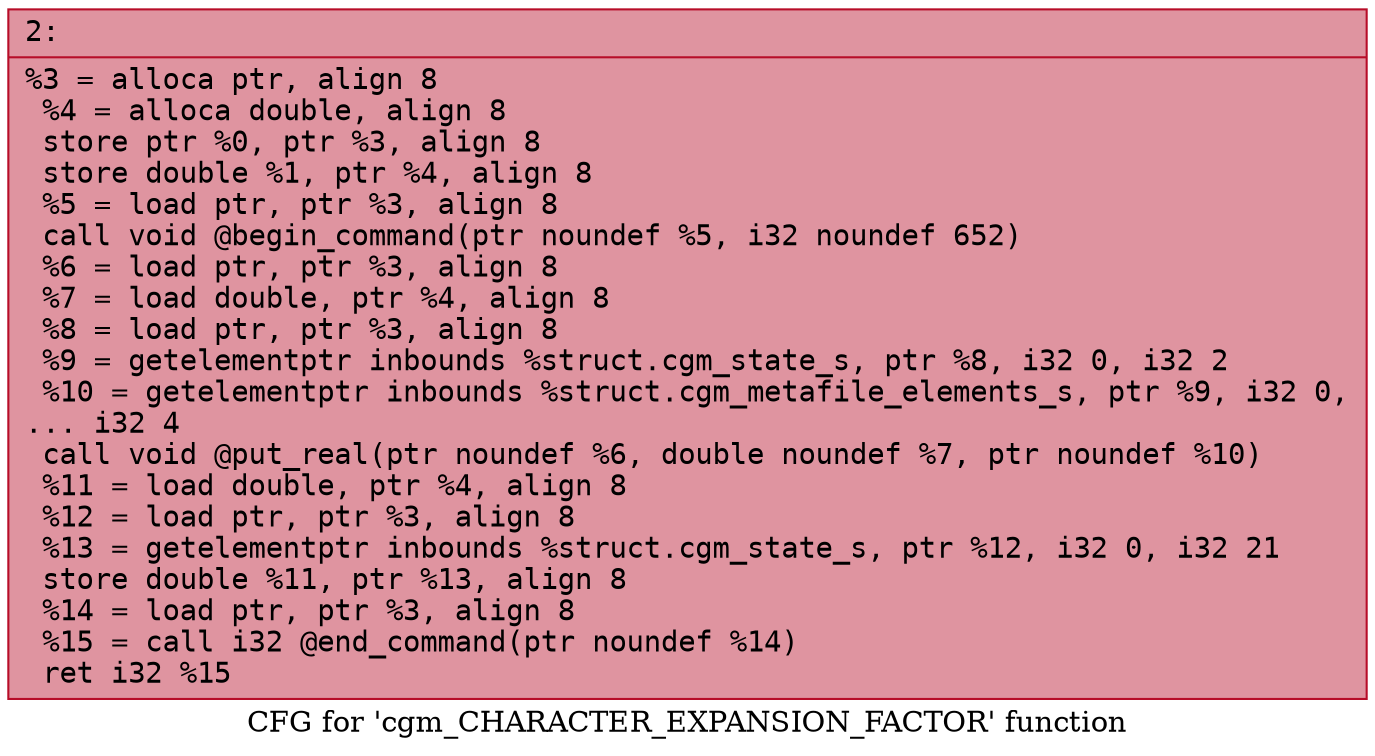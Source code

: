 digraph "CFG for 'cgm_CHARACTER_EXPANSION_FACTOR' function" {
	label="CFG for 'cgm_CHARACTER_EXPANSION_FACTOR' function";

	Node0x6000024c1680 [shape=record,color="#b70d28ff", style=filled, fillcolor="#b70d2870" fontname="Courier",label="{2:\l|  %3 = alloca ptr, align 8\l  %4 = alloca double, align 8\l  store ptr %0, ptr %3, align 8\l  store double %1, ptr %4, align 8\l  %5 = load ptr, ptr %3, align 8\l  call void @begin_command(ptr noundef %5, i32 noundef 652)\l  %6 = load ptr, ptr %3, align 8\l  %7 = load double, ptr %4, align 8\l  %8 = load ptr, ptr %3, align 8\l  %9 = getelementptr inbounds %struct.cgm_state_s, ptr %8, i32 0, i32 2\l  %10 = getelementptr inbounds %struct.cgm_metafile_elements_s, ptr %9, i32 0,\l... i32 4\l  call void @put_real(ptr noundef %6, double noundef %7, ptr noundef %10)\l  %11 = load double, ptr %4, align 8\l  %12 = load ptr, ptr %3, align 8\l  %13 = getelementptr inbounds %struct.cgm_state_s, ptr %12, i32 0, i32 21\l  store double %11, ptr %13, align 8\l  %14 = load ptr, ptr %3, align 8\l  %15 = call i32 @end_command(ptr noundef %14)\l  ret i32 %15\l}"];
}
